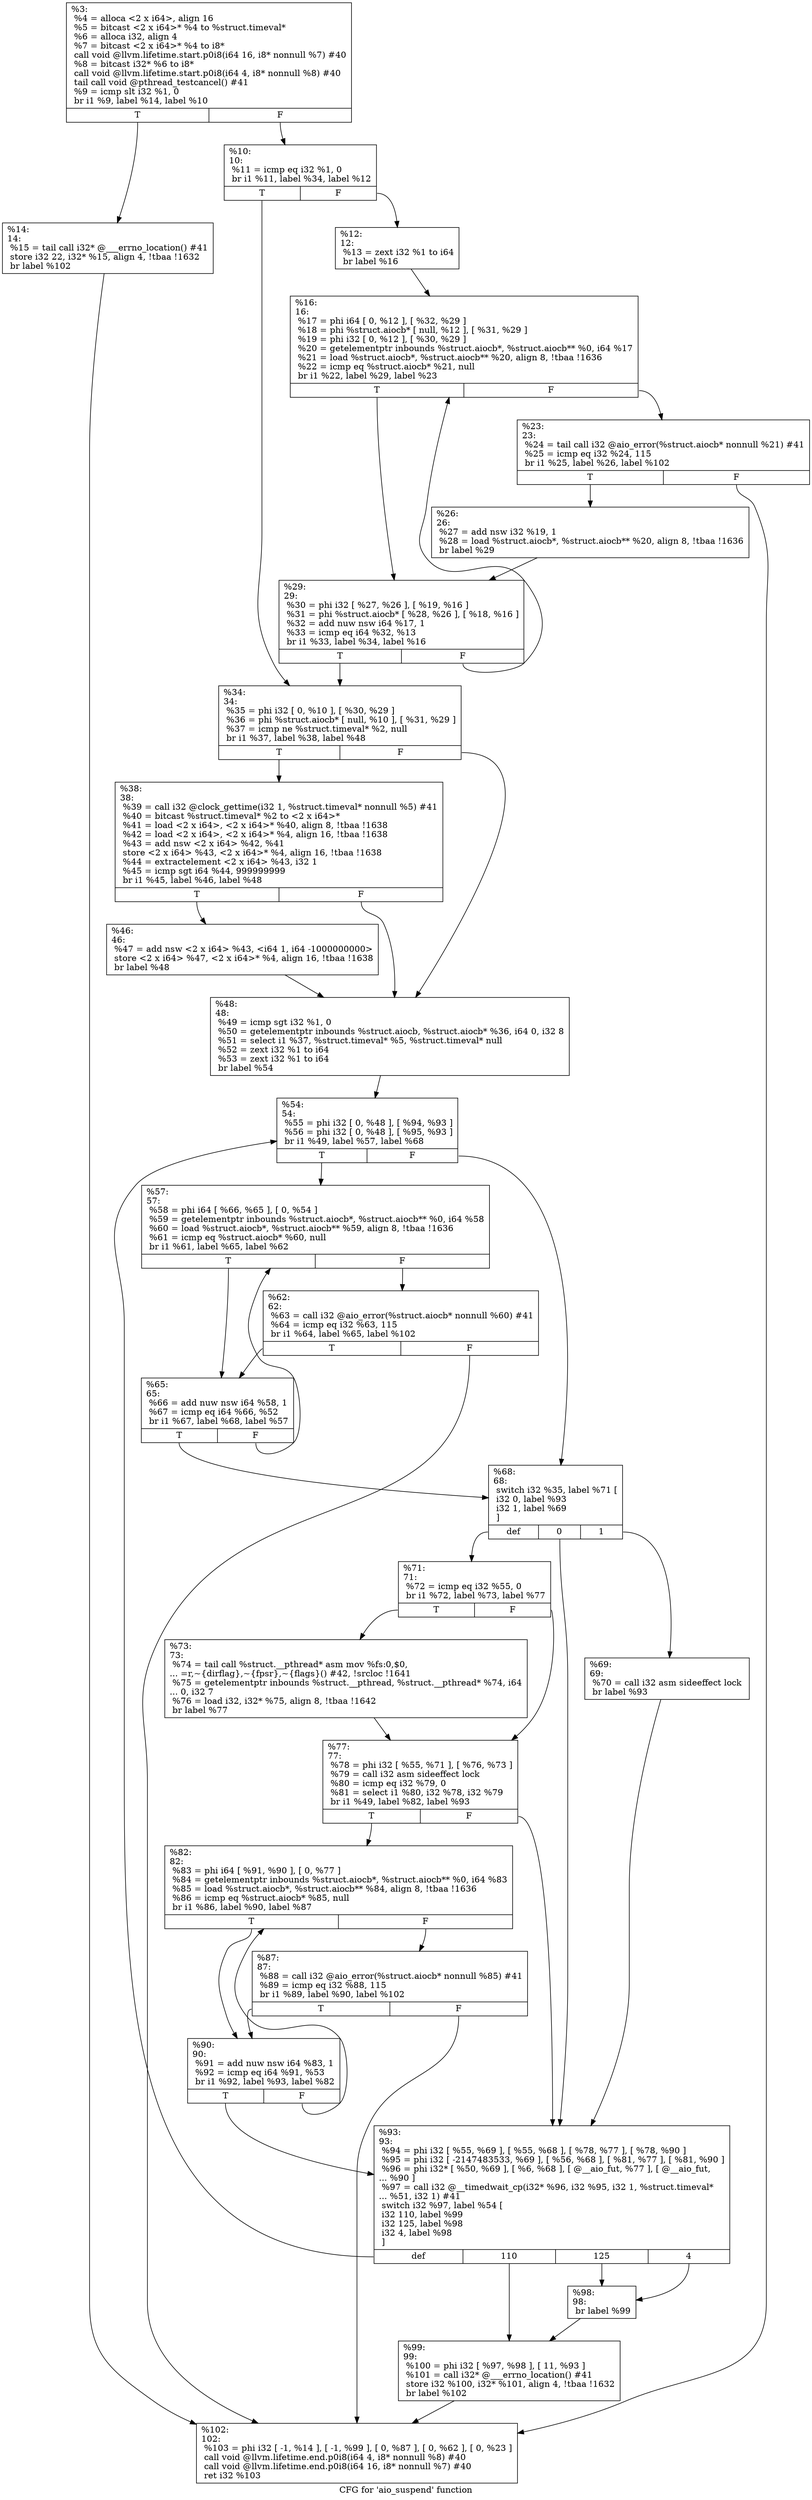 digraph "CFG for 'aio_suspend' function" {
	label="CFG for 'aio_suspend' function";

	Node0x1a9f8f0 [shape=record,label="{%3:\l  %4 = alloca \<2 x i64\>, align 16\l  %5 = bitcast \<2 x i64\>* %4 to %struct.timeval*\l  %6 = alloca i32, align 4\l  %7 = bitcast \<2 x i64\>* %4 to i8*\l  call void @llvm.lifetime.start.p0i8(i64 16, i8* nonnull %7) #40\l  %8 = bitcast i32* %6 to i8*\l  call void @llvm.lifetime.start.p0i8(i64 4, i8* nonnull %8) #40\l  tail call void @pthread_testcancel() #41\l  %9 = icmp slt i32 %1, 0\l  br i1 %9, label %14, label %10\l|{<s0>T|<s1>F}}"];
	Node0x1a9f8f0:s0 -> Node0x1a9fea0;
	Node0x1a9f8f0:s1 -> Node0x1a9fb40;
	Node0x1a9fb40 [shape=record,label="{%10:\l10:                                               \l  %11 = icmp eq i32 %1, 0\l  br i1 %11, label %34, label %12\l|{<s0>T|<s1>F}}"];
	Node0x1a9fb40:s0 -> Node0x1aa0030;
	Node0x1a9fb40:s1 -> Node0x1a9fe50;
	Node0x1a9fe50 [shape=record,label="{%12:\l12:                                               \l  %13 = zext i32 %1 to i64\l  br label %16\l}"];
	Node0x1a9fe50 -> Node0x1a9fef0;
	Node0x1a9fea0 [shape=record,label="{%14:\l14:                                               \l  %15 = tail call i32* @___errno_location() #41\l  store i32 22, i32* %15, align 4, !tbaa !1632\l  br label %102\l}"];
	Node0x1a9fea0 -> Node0x1aa0620;
	Node0x1a9fef0 [shape=record,label="{%16:\l16:                                               \l  %17 = phi i64 [ 0, %12 ], [ %32, %29 ]\l  %18 = phi %struct.aiocb* [ null, %12 ], [ %31, %29 ]\l  %19 = phi i32 [ 0, %12 ], [ %30, %29 ]\l  %20 = getelementptr inbounds %struct.aiocb*, %struct.aiocb** %0, i64 %17\l  %21 = load %struct.aiocb*, %struct.aiocb** %20, align 8, !tbaa !1636\l  %22 = icmp eq %struct.aiocb* %21, null\l  br i1 %22, label %29, label %23\l|{<s0>T|<s1>F}}"];
	Node0x1a9fef0:s0 -> Node0x1a9ffe0;
	Node0x1a9fef0:s1 -> Node0x1a9ff40;
	Node0x1a9ff40 [shape=record,label="{%23:\l23:                                               \l  %24 = tail call i32 @aio_error(%struct.aiocb* nonnull %21) #41\l  %25 = icmp eq i32 %24, 115\l  br i1 %25, label %26, label %102\l|{<s0>T|<s1>F}}"];
	Node0x1a9ff40:s0 -> Node0x1a9ff90;
	Node0x1a9ff40:s1 -> Node0x1aa0620;
	Node0x1a9ff90 [shape=record,label="{%26:\l26:                                               \l  %27 = add nsw i32 %19, 1\l  %28 = load %struct.aiocb*, %struct.aiocb** %20, align 8, !tbaa !1636\l  br label %29\l}"];
	Node0x1a9ff90 -> Node0x1a9ffe0;
	Node0x1a9ffe0 [shape=record,label="{%29:\l29:                                               \l  %30 = phi i32 [ %27, %26 ], [ %19, %16 ]\l  %31 = phi %struct.aiocb* [ %28, %26 ], [ %18, %16 ]\l  %32 = add nuw nsw i64 %17, 1\l  %33 = icmp eq i64 %32, %13\l  br i1 %33, label %34, label %16\l|{<s0>T|<s1>F}}"];
	Node0x1a9ffe0:s0 -> Node0x1aa0030;
	Node0x1a9ffe0:s1 -> Node0x1a9fef0;
	Node0x1aa0030 [shape=record,label="{%34:\l34:                                               \l  %35 = phi i32 [ 0, %10 ], [ %30, %29 ]\l  %36 = phi %struct.aiocb* [ null, %10 ], [ %31, %29 ]\l  %37 = icmp ne %struct.timeval* %2, null\l  br i1 %37, label %38, label %48\l|{<s0>T|<s1>F}}"];
	Node0x1aa0030:s0 -> Node0x1aa0080;
	Node0x1aa0030:s1 -> Node0x1aa0120;
	Node0x1aa0080 [shape=record,label="{%38:\l38:                                               \l  %39 = call i32 @clock_gettime(i32 1, %struct.timeval* nonnull %5) #41\l  %40 = bitcast %struct.timeval* %2 to \<2 x i64\>*\l  %41 = load \<2 x i64\>, \<2 x i64\>* %40, align 8, !tbaa !1638\l  %42 = load \<2 x i64\>, \<2 x i64\>* %4, align 16, !tbaa !1638\l  %43 = add nsw \<2 x i64\> %42, %41\l  store \<2 x i64\> %43, \<2 x i64\>* %4, align 16, !tbaa !1638\l  %44 = extractelement \<2 x i64\> %43, i32 1\l  %45 = icmp sgt i64 %44, 999999999\l  br i1 %45, label %46, label %48\l|{<s0>T|<s1>F}}"];
	Node0x1aa0080:s0 -> Node0x1aa00d0;
	Node0x1aa0080:s1 -> Node0x1aa0120;
	Node0x1aa00d0 [shape=record,label="{%46:\l46:                                               \l  %47 = add nsw \<2 x i64\> %43, \<i64 1, i64 -1000000000\>\l  store \<2 x i64\> %47, \<2 x i64\>* %4, align 16, !tbaa !1638\l  br label %48\l}"];
	Node0x1aa00d0 -> Node0x1aa0120;
	Node0x1aa0120 [shape=record,label="{%48:\l48:                                               \l  %49 = icmp sgt i32 %1, 0\l  %50 = getelementptr inbounds %struct.aiocb, %struct.aiocb* %36, i64 0, i32 8\l  %51 = select i1 %37, %struct.timeval* %5, %struct.timeval* null\l  %52 = zext i32 %1 to i64\l  %53 = zext i32 %1 to i64\l  br label %54\l}"];
	Node0x1aa0120 -> Node0x1aa0170;
	Node0x1aa0170 [shape=record,label="{%54:\l54:                                               \l  %55 = phi i32 [ 0, %48 ], [ %94, %93 ]\l  %56 = phi i32 [ 0, %48 ], [ %95, %93 ]\l  br i1 %49, label %57, label %68\l|{<s0>T|<s1>F}}"];
	Node0x1aa0170:s0 -> Node0x1aa01c0;
	Node0x1aa0170:s1 -> Node0x1aa02b0;
	Node0x1aa01c0 [shape=record,label="{%57:\l57:                                               \l  %58 = phi i64 [ %66, %65 ], [ 0, %54 ]\l  %59 = getelementptr inbounds %struct.aiocb*, %struct.aiocb** %0, i64 %58\l  %60 = load %struct.aiocb*, %struct.aiocb** %59, align 8, !tbaa !1636\l  %61 = icmp eq %struct.aiocb* %60, null\l  br i1 %61, label %65, label %62\l|{<s0>T|<s1>F}}"];
	Node0x1aa01c0:s0 -> Node0x1aa0260;
	Node0x1aa01c0:s1 -> Node0x1aa0210;
	Node0x1aa0210 [shape=record,label="{%62:\l62:                                               \l  %63 = call i32 @aio_error(%struct.aiocb* nonnull %60) #41\l  %64 = icmp eq i32 %63, 115\l  br i1 %64, label %65, label %102\l|{<s0>T|<s1>F}}"];
	Node0x1aa0210:s0 -> Node0x1aa0260;
	Node0x1aa0210:s1 -> Node0x1aa0620;
	Node0x1aa0260 [shape=record,label="{%65:\l65:                                               \l  %66 = add nuw nsw i64 %58, 1\l  %67 = icmp eq i64 %66, %52\l  br i1 %67, label %68, label %57\l|{<s0>T|<s1>F}}"];
	Node0x1aa0260:s0 -> Node0x1aa02b0;
	Node0x1aa0260:s1 -> Node0x1aa01c0;
	Node0x1aa02b0 [shape=record,label="{%68:\l68:                                               \l  switch i32 %35, label %71 [\l    i32 0, label %93\l    i32 1, label %69\l  ]\l|{<s0>def|<s1>0|<s2>1}}"];
	Node0x1aa02b0:s0 -> Node0x1aa0350;
	Node0x1aa02b0:s1 -> Node0x1aa0530;
	Node0x1aa02b0:s2 -> Node0x1aa0300;
	Node0x1aa0300 [shape=record,label="{%69:\l69:                                               \l  %70 = call i32 asm sideeffect lock \l  br label %93\l}"];
	Node0x1aa0300 -> Node0x1aa0530;
	Node0x1aa0350 [shape=record,label="{%71:\l71:                                               \l  %72 = icmp eq i32 %55, 0\l  br i1 %72, label %73, label %77\l|{<s0>T|<s1>F}}"];
	Node0x1aa0350:s0 -> Node0x1aa03a0;
	Node0x1aa0350:s1 -> Node0x1aa03f0;
	Node0x1aa03a0 [shape=record,label="{%73:\l73:                                               \l  %74 = tail call %struct.__pthread* asm mov %fs:0,$0,\l... =r,~\{dirflag\},~\{fpsr\},~\{flags\}() #42, !srcloc !1641\l  %75 = getelementptr inbounds %struct.__pthread, %struct.__pthread* %74, i64\l... 0, i32 7\l  %76 = load i32, i32* %75, align 8, !tbaa !1642\l  br label %77\l}"];
	Node0x1aa03a0 -> Node0x1aa03f0;
	Node0x1aa03f0 [shape=record,label="{%77:\l77:                                               \l  %78 = phi i32 [ %55, %71 ], [ %76, %73 ]\l  %79 = call i32 asm sideeffect lock \l  %80 = icmp eq i32 %79, 0\l  %81 = select i1 %80, i32 %78, i32 %79\l  br i1 %49, label %82, label %93\l|{<s0>T|<s1>F}}"];
	Node0x1aa03f0:s0 -> Node0x1aa0440;
	Node0x1aa03f0:s1 -> Node0x1aa0530;
	Node0x1aa0440 [shape=record,label="{%82:\l82:                                               \l  %83 = phi i64 [ %91, %90 ], [ 0, %77 ]\l  %84 = getelementptr inbounds %struct.aiocb*, %struct.aiocb** %0, i64 %83\l  %85 = load %struct.aiocb*, %struct.aiocb** %84, align 8, !tbaa !1636\l  %86 = icmp eq %struct.aiocb* %85, null\l  br i1 %86, label %90, label %87\l|{<s0>T|<s1>F}}"];
	Node0x1aa0440:s0 -> Node0x1aa04e0;
	Node0x1aa0440:s1 -> Node0x1aa0490;
	Node0x1aa0490 [shape=record,label="{%87:\l87:                                               \l  %88 = call i32 @aio_error(%struct.aiocb* nonnull %85) #41\l  %89 = icmp eq i32 %88, 115\l  br i1 %89, label %90, label %102\l|{<s0>T|<s1>F}}"];
	Node0x1aa0490:s0 -> Node0x1aa04e0;
	Node0x1aa0490:s1 -> Node0x1aa0620;
	Node0x1aa04e0 [shape=record,label="{%90:\l90:                                               \l  %91 = add nuw nsw i64 %83, 1\l  %92 = icmp eq i64 %91, %53\l  br i1 %92, label %93, label %82\l|{<s0>T|<s1>F}}"];
	Node0x1aa04e0:s0 -> Node0x1aa0530;
	Node0x1aa04e0:s1 -> Node0x1aa0440;
	Node0x1aa0530 [shape=record,label="{%93:\l93:                                               \l  %94 = phi i32 [ %55, %69 ], [ %55, %68 ], [ %78, %77 ], [ %78, %90 ]\l  %95 = phi i32 [ -2147483533, %69 ], [ %56, %68 ], [ %81, %77 ], [ %81, %90 ]\l  %96 = phi i32* [ %50, %69 ], [ %6, %68 ], [ @__aio_fut, %77 ], [ @__aio_fut,\l... %90 ]\l  %97 = call i32 @__timedwait_cp(i32* %96, i32 %95, i32 1, %struct.timeval*\l... %51, i32 1) #41\l  switch i32 %97, label %54 [\l    i32 110, label %99\l    i32 125, label %98\l    i32 4, label %98\l  ]\l|{<s0>def|<s1>110|<s2>125|<s3>4}}"];
	Node0x1aa0530:s0 -> Node0x1aa0170;
	Node0x1aa0530:s1 -> Node0x1aa05d0;
	Node0x1aa0530:s2 -> Node0x1aa0580;
	Node0x1aa0530:s3 -> Node0x1aa0580;
	Node0x1aa0580 [shape=record,label="{%98:\l98:                                               \l  br label %99\l}"];
	Node0x1aa0580 -> Node0x1aa05d0;
	Node0x1aa05d0 [shape=record,label="{%99:\l99:                                               \l  %100 = phi i32 [ %97, %98 ], [ 11, %93 ]\l  %101 = call i32* @___errno_location() #41\l  store i32 %100, i32* %101, align 4, !tbaa !1632\l  br label %102\l}"];
	Node0x1aa05d0 -> Node0x1aa0620;
	Node0x1aa0620 [shape=record,label="{%102:\l102:                                              \l  %103 = phi i32 [ -1, %14 ], [ -1, %99 ], [ 0, %87 ], [ 0, %62 ], [ 0, %23 ]\l  call void @llvm.lifetime.end.p0i8(i64 4, i8* nonnull %8) #40\l  call void @llvm.lifetime.end.p0i8(i64 16, i8* nonnull %7) #40\l  ret i32 %103\l}"];
}
